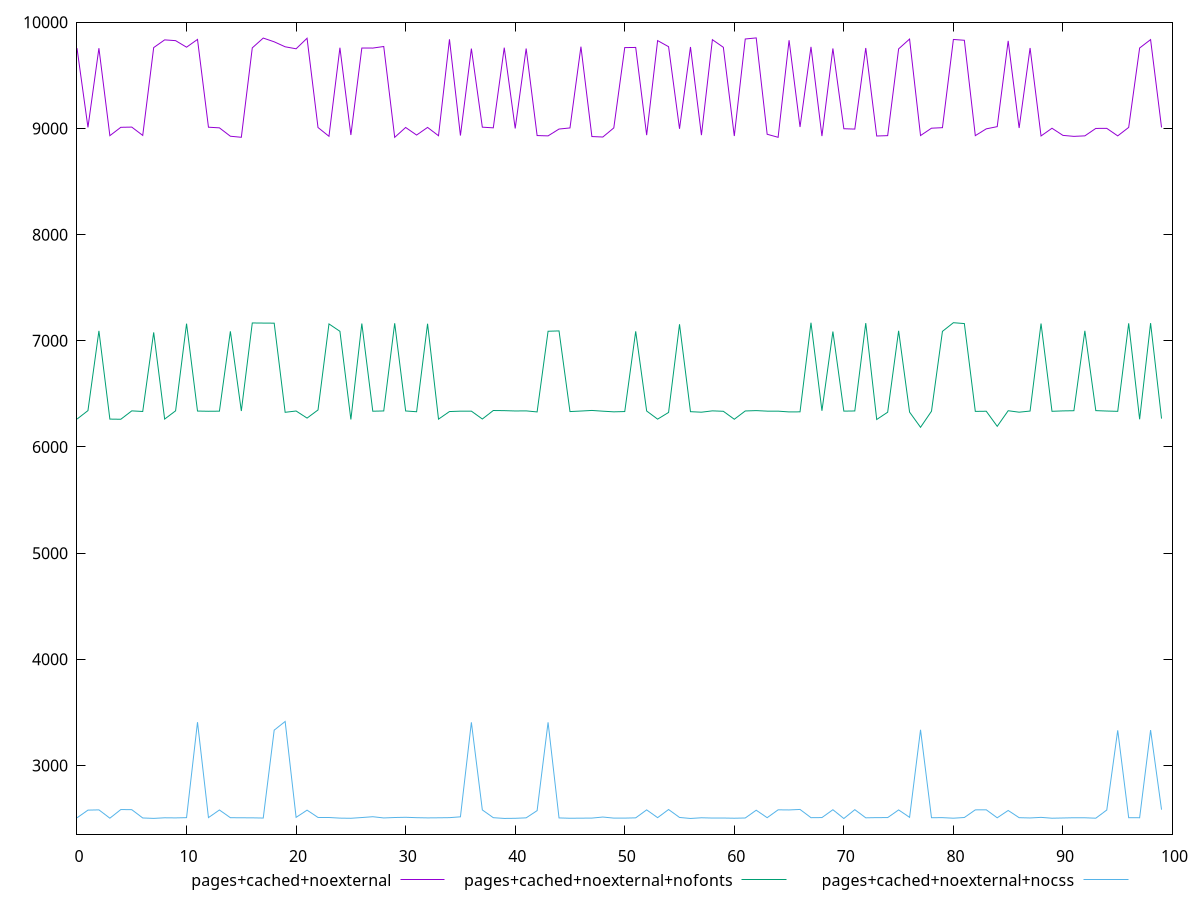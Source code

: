 $_pagesCachedNoexternal <<EOF
9756.529750000002
9010.112100000002
9756.24605
8932.2687
9010.9823
9013.002349999999
8934.683849999998
9761.836000000001
9834.497000000001
9827.346149999998
9765.695000000003
9838.758600000001
9011.911600000001
9005.911200000002
8926.978350000003
8916.952650000003
9759.196000000004
9851.568249999998
9816.318700000003
9769.40525
9750.639000000006
9849.889299999999
9009.0215
8926.40655
9760.605500000001
8938.353599999999
9757.89825
9757.329249999999
9772.125499999998
8916.46875
9009.4509
8938.081649999998
9010.0081
8931.641550000002
9839.993749999998
8933.440649999999
9752.462999999996
9012.200100000002
9006.030699999996
9760.810000000001
9000.387999999999
9753.301500000001
8933.30055
8930.22915
8994.617050000004
9005.109799999998
9770.485499999999
8923.9503
8919.587549999997
9005.29915
9761.827249999998
9763.212750000004
8937.4815
9827.794850000002
9770.440250000003
8997.06415
9767.599000000006
8937.4182
9836.395400000003
9764.5475
8929.046849999999
9842.866899999999
9853.073249999998
8945.5266
8916.837
9831.2357
9013.965299999998
9768.545749999997
8928.309150000001
9753.86725
8997.5754
8994.2236
9758.2385
8929.118250000001
8932.565400000001
9749.7595
9842.2691
8933.381249999999
9002.5956
9007.637050000001
9838.453699999998
9830.836099999999
8932.56915
8996.4536
9017.2796
9825.447400000001
9004.24325
9757.9545
8929.433400000002
9002.176099999999
8934.929850000002
8925.67785
8930.439449999998
9000.544700000002
9001.147549999998
8930.2683
9010.04525
9757.997
9837.0436
9009.7837
EOF
$_pagesCachedNoexternalNofonts <<EOF
6262.7094000000025
6342.559099999999
7093.539500000001
6262.4967
6261.080300000001
6340.053700000002
6334.32885
7079.222500000001
6262.7536
6340.485000000002
7161.6764
6338.3391999999985
6336.2911
6337.2450499999995
7089.522999999999
6338.9945
7168.043250000002
7167.039350000001
7166.251150000002
6326.596850000002
6338.906950000002
6272.066699999999
6348.708000000002
7159.077449999999
7089.460999999999
6258.772150000001
7162.5551000000005
6336.8162
6339.332550000001
7165.213200000001
6339.154850000001
6331.92395
7160.6071
6262.187749999999
6333.663100000002
6337.355050000002
6337.575350000001
6263.468000000001
6343.47
6342.24595
6339.117100000001
6340.010099999999
6330.1126
7090.005499999999
7093.219999999999
6333.483049999998
6338.508850000001
6344.105150000001
6337.116349999999
6330.997700000002
6333.771999999998
7088.970500000001
6338.870650000001
6262.161499999998
6325.293100000002
7155.7186
6332.506100000001
6327.535350000002
6340.205349999999
6336.1475
6261.1968
6339.125550000001
6342.596949999999
6337.58115
6337.416999999998
6330.19
6330.825849999999
7170.085649999999
6341.018499999998
7087.647000000003
6337.680049999998
6339.139449999999
7166.701449999999
6258.8796
6327.505349999998
7094.146500000001
6328.4515
6185.3243
6336.750650000004
7088.966000000002
7170.52905
7162.435199999998
6335.290150000002
6336.580350000001
6194.440400000001
6341.343249999999
6327.675049999998
6338.2842
7162.8123
6335.905349999999
6339.8252999999995
6341.531199999999
7094.0525
6342.351050000001
6338.530000000001
6335.6775
7164.572100000001
6261.183950000001
7166.547549999999
6267.249200000001
EOF
$_pagesCachedNoexternalNocss <<EOF
2507.0122999999994
2579.4519000000005
2581.8780000000006
2503.50155
2584.8756999999996
2583.6366
2505.50835
2501.6616999999997
2507.21735
2506.2310500000003
2508.5882
3407.9469
2509.1005999999998
2580.7960000000003
2508.17155
2507.2994500000004
2506.8524500000003
2504.8376
3332.6587
3414.5454999999997
2511.2196
2579.2725
2510.3044000000004
2509.9801499999994
2504.10865
2502.6522499999996
2509.6048499999997
2517.30675
2505.7610000000004
2509.8384500000006
2511.9612999999995
2508.33685
2506.3134
2507.232
2508.53
2516.3027500000003
3406.5032499999998
2581.2587000000003
2508.2028
2501.3049499999997
2502.398
2506.7315999999996
2574.7246999999998
3406.4843499999997
2505.9797499999995
2502.8995
2503.7945000000004
2504.45375
2514.3951499999994
2504.2333499999995
2504.2173999999995
2506.7230999999997
2581.7324
2508.4408
2585.2223
2510.43915
2500.9174999999996
2507.40995
2504.7919999999995
2505.0327000000007
2503.1607
2505.3497500000003
2578.530300000001
2508.1725500000002
2582.2738
2581.1806000000006
2585.8743
2508.3162
2509.2504499999995
2583.1359999999995
2500.3651
2583.759
2506.9461499999998
2508.91745
2509.10635
2581.3767000000003
2511.4258500000005
3336.2516
2508.1779500000002
2508.56225
2503.3929499999995
2509.9906
2581.7594
2582.5213999999996
2507.1604
2576.1679999999997
2508.31565
2505.6843
2511.1844
2503.2271499999997
2505.36465
2507.7488999999996
2507.3044999999997
2503.456
2580.426099999999
3331.2337000000007
2508.0838499999995
2507.7132
3333.2425999999996
2583.9211999999998
EOF
set key outside below
set terminal pngcairo
set output "report_00006_2020-11-02T20-21-41.718Z/largest-contentful-paint/largest-contentful-paint_pages+cached+noexternal_pages+cached+noexternal+nofonts_pages+cached+noexternal+nocss.png"
set yrange [2353.310937:10000.127412999998]
plot $_pagesCachedNoexternal title "pages+cached+noexternal" with line ,$_pagesCachedNoexternalNofonts title "pages+cached+noexternal+nofonts" with line ,$_pagesCachedNoexternalNocss title "pages+cached+noexternal+nocss" with line ,